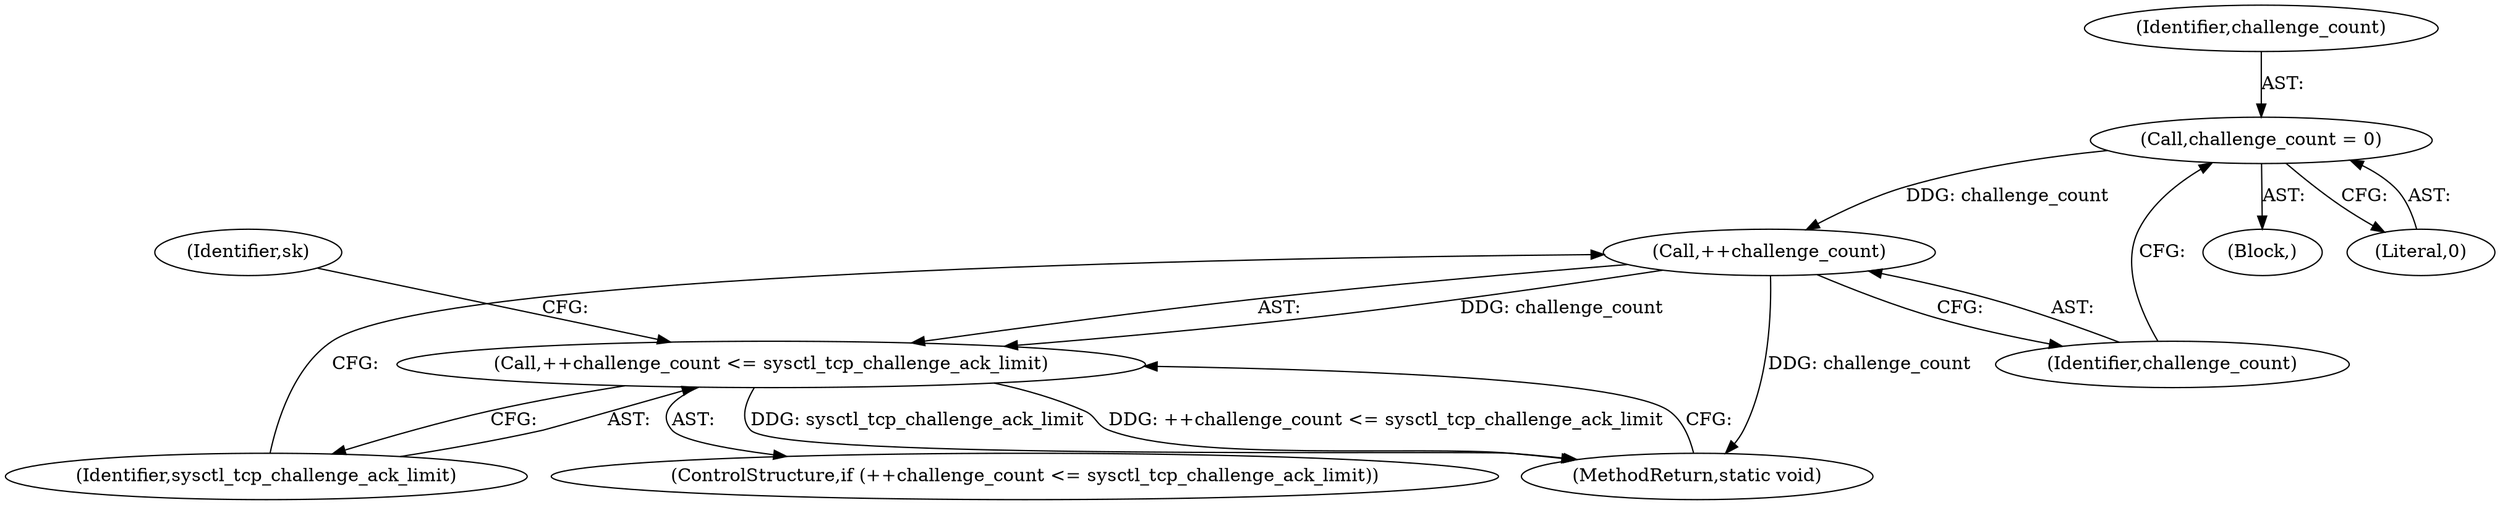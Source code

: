 digraph "1_linux_75ff39ccc1bd5d3c455b6822ab09e533c551f758@del" {
"1000139" [label="(Call,challenge_count = 0)"];
"1000144" [label="(Call,++challenge_count)"];
"1000143" [label="(Call,++challenge_count <= sysctl_tcp_challenge_ack_limit)"];
"1000139" [label="(Call,challenge_count = 0)"];
"1000145" [label="(Identifier,challenge_count)"];
"1000135" [label="(Block,)"];
"1000141" [label="(Literal,0)"];
"1000146" [label="(Identifier,sysctl_tcp_challenge_ack_limit)"];
"1000150" [label="(Identifier,sk)"];
"1000142" [label="(ControlStructure,if (++challenge_count <= sysctl_tcp_challenge_ack_limit))"];
"1000154" [label="(MethodReturn,static void)"];
"1000144" [label="(Call,++challenge_count)"];
"1000143" [label="(Call,++challenge_count <= sysctl_tcp_challenge_ack_limit)"];
"1000140" [label="(Identifier,challenge_count)"];
"1000139" -> "1000135"  [label="AST: "];
"1000139" -> "1000141"  [label="CFG: "];
"1000140" -> "1000139"  [label="AST: "];
"1000141" -> "1000139"  [label="AST: "];
"1000145" -> "1000139"  [label="CFG: "];
"1000139" -> "1000144"  [label="DDG: challenge_count"];
"1000144" -> "1000143"  [label="AST: "];
"1000144" -> "1000145"  [label="CFG: "];
"1000145" -> "1000144"  [label="AST: "];
"1000146" -> "1000144"  [label="CFG: "];
"1000144" -> "1000154"  [label="DDG: challenge_count"];
"1000144" -> "1000143"  [label="DDG: challenge_count"];
"1000143" -> "1000142"  [label="AST: "];
"1000143" -> "1000146"  [label="CFG: "];
"1000146" -> "1000143"  [label="AST: "];
"1000150" -> "1000143"  [label="CFG: "];
"1000154" -> "1000143"  [label="CFG: "];
"1000143" -> "1000154"  [label="DDG: sysctl_tcp_challenge_ack_limit"];
"1000143" -> "1000154"  [label="DDG: ++challenge_count <= sysctl_tcp_challenge_ack_limit"];
}
